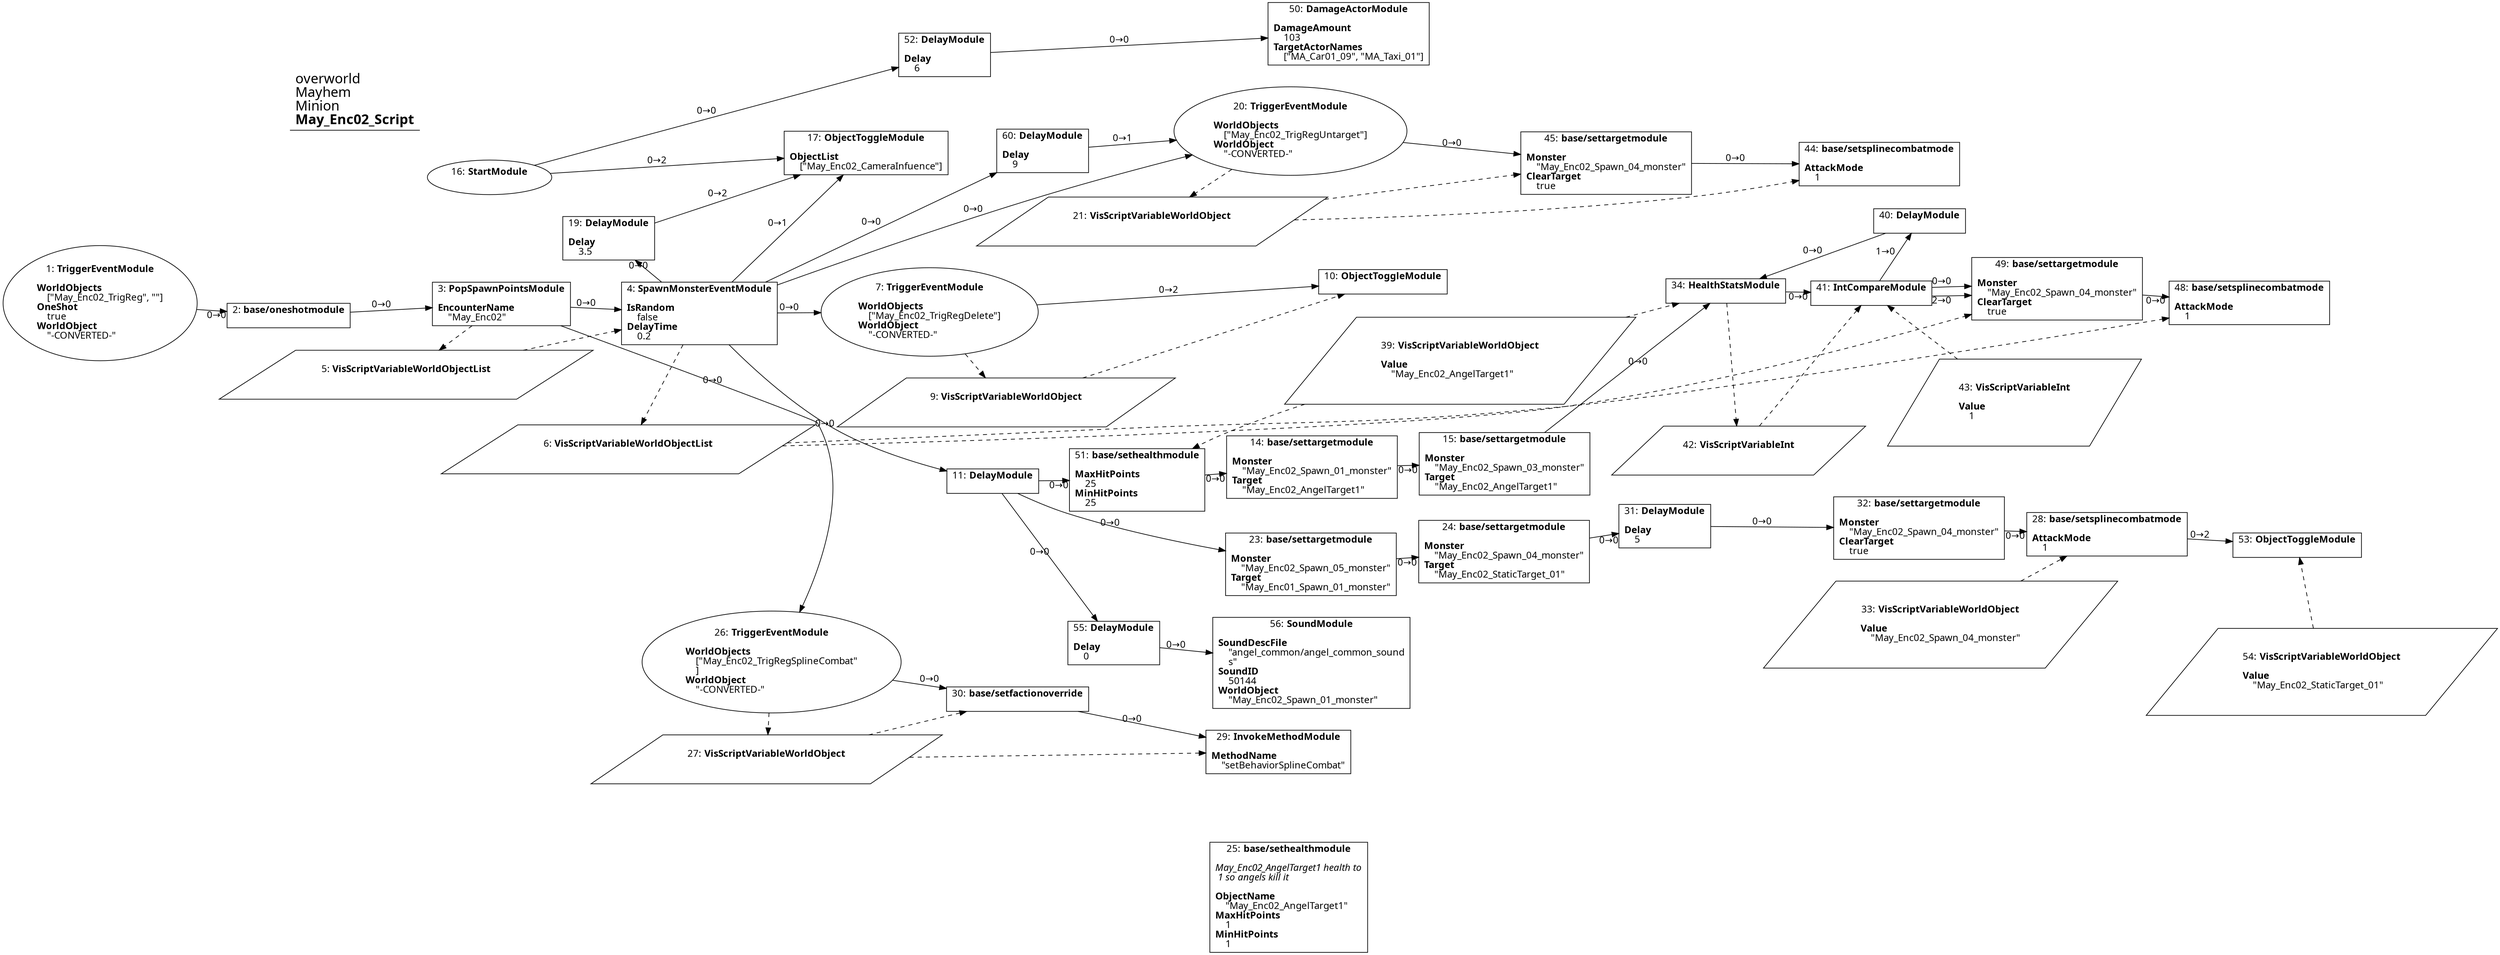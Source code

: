 digraph {
    layout = fdp;
    overlap = prism;
    sep = "+16";
    splines = spline;

    node [ shape = box ];

    graph [ fontname = "Segoe UI" ];
    node [ fontname = "Segoe UI" ];
    edge [ fontname = "Segoe UI" ];

    1 [ label = <1: <b>TriggerEventModule</b><br/><br/><b>WorldObjects</b><br align="left"/>    [&quot;May_Enc02_TrigReg&quot;, &quot;&quot;]<br align="left"/><b>OneShot</b><br align="left"/>    true<br align="left"/><b>WorldObject</b><br align="left"/>    &quot;-CONVERTED-&quot;<br align="left"/>> ];
    1 [ shape = oval ]
    1 [ pos = "0.126,-0.083000004!" ];
    1 -> 2 [ label = "0→0" ];

    2 [ label = <2: <b>base/oneshotmodule</b><br/><br/>> ];
    2 [ pos = "0.36100003,-0.083000004!" ];
    2 -> 3 [ label = "0→0" ];

    3 [ label = <3: <b>PopSpawnPointsModule</b><br/><br/><b>EncounterName</b><br align="left"/>    &quot;May_Enc02&quot;<br align="left"/>> ];
    3 [ pos = "0.521,-0.083000004!" ];
    3 -> 4 [ label = "0→0" ];
    3 -> 26 [ label = "0→0" ];
    3 -> 5 [ style = dashed ];

    4 [ label = <4: <b>SpawnMonsterEventModule</b><br/><br/><b>IsRandom</b><br align="left"/>    false<br align="left"/><b>DelayTime</b><br align="left"/>    0.2<br align="left"/>> ];
    4 [ pos = "0.777,-0.083000004!" ];
    4 -> 7 [ label = "0→0" ];
    4 -> 11 [ label = "0→0" ];
    4 -> 19 [ label = "0→0" ];
    4 -> 20 [ label = "0→0" ];
    4 -> 17 [ label = "0→1" ];
    4 -> 60 [ label = "0→0" ];
    5 -> 4 [ style = dashed ];
    4 -> 6 [ style = dashed ];

    5 [ label = <5: <b>VisScriptVariableWorldObjectList</b><br/><br/>> ];
    5 [ shape = parallelogram ]
    5 [ pos = "0.522,-0.22000001!" ];

    6 [ label = <6: <b>VisScriptVariableWorldObjectList</b><br/><br/>> ];
    6 [ shape = parallelogram ]
    6 [ pos = "0.78900003,-0.31!" ];

    7 [ label = <7: <b>TriggerEventModule</b><br/><br/><b>WorldObjects</b><br align="left"/>    [&quot;May_Enc02_TrigRegDelete&quot;]<br align="left"/><b>WorldObject</b><br align="left"/>    &quot;-CONVERTED-&quot;<br align="left"/>> ];
    7 [ shape = oval ]
    7 [ pos = "1.0530001,-0.083000004!" ];
    7 -> 10 [ label = "0→2" ];
    7 -> 9 [ style = dashed ];

    9 [ label = <9: <b>VisScriptVariableWorldObject</b><br/><br/>> ];
    9 [ shape = parallelogram ]
    9 [ pos = "1.067,-0.259!" ];

    10 [ label = <10: <b>ObjectToggleModule</b><br/><br/>> ];
    10 [ pos = "1.4080001,-0.079!" ];
    9 -> 10 [ style = dashed ];

    11 [ label = <11: <b>DelayModule</b><br/><br/>> ];
    11 [ pos = "0.97800004,-0.36600003!" ];
    11 -> 23 [ label = "0→0" ];
    11 -> 51 [ label = "0→0" ];
    11 -> 55 [ label = "0→0" ];

    14 [ label = <14: <b>base/settargetmodule</b><br/><br/><b>Monster</b><br align="left"/>    &quot;May_Enc02_Spawn_01_monster&quot;<br align="left"/><b>Target</b><br align="left"/>    &quot;May_Enc02_AngelTarget1&quot;<br align="left"/>> ];
    14 [ pos = "1.3690001,-0.36400002!" ];
    14 -> 15 [ label = "0→0" ];

    15 [ label = <15: <b>base/settargetmodule</b><br/><br/><b>Monster</b><br align="left"/>    &quot;May_Enc02_Spawn_03_monster&quot;<br align="left"/><b>Target</b><br align="left"/>    &quot;May_Enc02_AngelTarget1&quot;<br align="left"/>> ];
    15 [ pos = "1.6890001,-0.36!" ];
    15 -> 34 [ label = "0→0" ];

    16 [ label = <16: <b>StartModule</b><br/><br/>> ];
    16 [ shape = oval ]
    16 [ pos = "0.27600002,0.264!" ];
    16 -> 17 [ label = "0→2" ];
    16 -> 52 [ label = "0→0" ];

    17 [ label = <17: <b>ObjectToggleModule</b><br/><br/><b>ObjectList</b><br align="left"/>    [&quot;May_Enc02_CameraInfuence&quot;]<br align="left"/>> ];
    17 [ pos = "0.68700004,0.24000001!" ];

    19 [ label = <19: <b>DelayModule</b><br/><br/><b>Delay</b><br align="left"/>    3.5<br align="left"/>> ];
    19 [ pos = "0.46800002,0.17!" ];
    19 -> 17 [ label = "0→2" ];

    20 [ label = <20: <b>TriggerEventModule</b><br/><br/><b>WorldObjects</b><br align="left"/>    [&quot;May_Enc02_TrigRegUntarget&quot;]<br align="left"/><b>WorldObject</b><br align="left"/>    &quot;-CONVERTED-&quot;<br align="left"/>> ];
    20 [ shape = oval ]
    20 [ pos = "1.223,0.157!" ];
    20 -> 45 [ label = "0→0" ];
    20 -> 21 [ style = dashed ];

    21 [ label = <21: <b>VisScriptVariableWorldObject</b><br/><br/>> ];
    21 [ shape = parallelogram ]
    21 [ pos = "1.222,-0.020000001!" ];

    23 [ label = <23: <b>base/settargetmodule</b><br/><br/><b>Monster</b><br align="left"/>    &quot;May_Enc02_Spawn_05_monster&quot;<br align="left"/><b>Target</b><br align="left"/>    &quot;May_Enc01_Spawn_01_monster&quot;<br align="left"/>> ];
    23 [ pos = "1.368,-0.48100004!" ];
    23 -> 24 [ label = "0→0" ];

    24 [ label = <24: <b>base/settargetmodule</b><br/><br/><b>Monster</b><br align="left"/>    &quot;May_Enc02_Spawn_04_monster&quot;<br align="left"/><b>Target</b><br align="left"/>    &quot;May_Enc02_StaticTarget_01&quot;<br align="left"/>> ];
    24 [ pos = "1.6880001,-0.47800002!" ];
    24 -> 31 [ label = "0→0" ];

    25 [ label = <25: <b>base/sethealthmodule</b><br/><br/><i>May_Enc02_AngelTarget1 health to<br align="left"/> 1 so angels kill it<br align="left"/></i><br align="left"/><b>ObjectName</b><br align="left"/>    &quot;May_Enc02_AngelTarget1&quot;<br align="left"/><b>MaxHitPoints</b><br align="left"/>    1<br align="left"/><b>MinHitPoints</b><br align="left"/>    1<br align="left"/>> ];
    25 [ pos = "1.3180001,-1.171!" ];

    26 [ label = <26: <b>TriggerEventModule</b><br/><br/><b>WorldObjects</b><br align="left"/>    [&quot;May_Enc02_TrigRegSplineCombat&quot;<br align="left"/>    ]<br align="left"/><b>WorldObject</b><br align="left"/>    &quot;-CONVERTED-&quot;<br align="left"/>> ];
    26 [ shape = oval ]
    26 [ pos = "0.80100006,-0.81100005!" ];
    26 -> 30 [ label = "0→0" ];
    26 -> 27 [ style = dashed ];

    27 [ label = <27: <b>VisScriptVariableWorldObject</b><br/><br/>> ];
    27 [ shape = parallelogram ]
    27 [ pos = "0.80300003,-0.98700005!" ];

    28 [ label = <28: <b>base/setsplinecombatmode</b><br/><br/><b>AttackMode</b><br align="left"/>    1<br align="left"/>> ];
    28 [ pos = "2.3620002,-0.47700003!" ];
    28 -> 53 [ label = "0→2" ];
    33 -> 28 [ style = dashed ];

    29 [ label = <29: <b>InvokeMethodModule</b><br/><br/><b>MethodName</b><br align="left"/>    &quot;setBehaviorSplineCombat&quot;<br align="left"/>> ];
    29 [ pos = "1.296,-0.81100005!" ];
    27 -> 29 [ style = dashed ];

    30 [ label = <30: <b>base/setfactionoverride</b><br/><br/>> ];
    30 [ pos = "1.054,-0.81200004!" ];
    30 -> 29 [ label = "0→0" ];
    27 -> 30 [ style = dashed ];

    31 [ label = <31: <b>DelayModule</b><br/><br/><b>Delay</b><br align="left"/>    5<br align="left"/>> ];
    31 [ pos = "1.9290001,-0.476!" ];
    31 -> 32 [ label = "0→0" ];

    32 [ label = <32: <b>base/settargetmodule</b><br/><br/><b>Monster</b><br align="left"/>    &quot;May_Enc02_Spawn_04_monster&quot;<br align="left"/><b>ClearTarget</b><br align="left"/>    true<br align="left"/>> ];
    32 [ pos = "2.1160002,-0.47700003!" ];
    32 -> 28 [ label = "0→0" ];

    33 [ label = <33: <b>VisScriptVariableWorldObject</b><br/><br/><b>Value</b><br align="left"/>    &quot;May_Enc02_Spawn_04_monster&quot;<br align="left"/>> ];
    33 [ shape = parallelogram ]
    33 [ pos = "2.158,-0.60700005!" ];

    34 [ label = <34: <b>HealthStatsModule</b><br/><br/>> ];
    34 [ pos = "1.8670001,-0.15100001!" ];
    34 -> 41 [ label = "0→0" ];
    39 -> 34 [ style = dashed ];
    34 -> 42 [ style = dashed ];

    39 [ label = <39: <b>VisScriptVariableWorldObject</b><br/><br/><b>Value</b><br align="left"/>    &quot;May_Enc02_AngelTarget1&quot;<br align="left"/>> ];
    39 [ shape = parallelogram ]
    39 [ pos = "1.628,-0.23500001!" ];

    40 [ label = <40: <b>DelayModule</b><br/><br/>> ];
    40 [ pos = "1.9670001,0.043!" ];
    40 -> 34 [ label = "0→0" ];

    41 [ label = <41: <b>IntCompareModule</b><br/><br/>> ];
    41 [ pos = "2.098,-0.15400001!" ];
    41 -> 40 [ label = "1→0" ];
    41 -> 49 [ label = "0→0" ];
    41 -> 49 [ label = "2→0" ];
    42 -> 41 [ style = dashed ];
    43 -> 41 [ style = dashed ];

    42 [ label = <42: <b>VisScriptVariableInt</b><br/><br/>> ];
    42 [ shape = parallelogram ]
    42 [ pos = "1.9330001,-0.35200003!" ];

    43 [ label = <43: <b>VisScriptVariableInt</b><br/><br/><b>Value</b><br align="left"/>    1<br align="left"/>> ];
    43 [ shape = parallelogram ]
    43 [ pos = "2.0960002,-0.35000002!" ];

    44 [ label = <44: <b>base/setsplinecombatmode</b><br/><br/><b>AttackMode</b><br align="left"/>    1<br align="left"/>> ];
    44 [ pos = "1.7820001,0.165!" ];
    21 -> 44 [ style = dashed ];

    45 [ label = <45: <b>base/settargetmodule</b><br/><br/><b>Monster</b><br align="left"/>    &quot;May_Enc02_Spawn_04_monster&quot;<br align="left"/><b>ClearTarget</b><br align="left"/>    true<br align="left"/>> ];
    45 [ pos = "1.536,0.165!" ];
    45 -> 44 [ label = "0→0" ];
    21 -> 45 [ style = dashed ];

    48 [ label = <48: <b>base/setsplinecombatmode</b><br/><br/><b>AttackMode</b><br align="left"/>    1<br align="left"/>> ];
    48 [ pos = "2.581,-0.165!" ];
    6 -> 48 [ style = dashed ];

    49 [ label = <49: <b>base/settargetmodule</b><br/><br/><b>Monster</b><br align="left"/>    &quot;May_Enc02_Spawn_04_monster&quot;<br align="left"/><b>ClearTarget</b><br align="left"/>    true<br align="left"/>> ];
    49 [ pos = "2.335,-0.165!" ];
    49 -> 48 [ label = "0→0" ];
    6 -> 49 [ style = dashed ];

    50 [ label = <50: <b>DamageActorModule</b><br/><br/><b>DamageAmount</b><br align="left"/>    103<br align="left"/><b>TargetActorNames</b><br align="left"/>    [&quot;MA_Car01_09&quot;, &quot;MA_Taxi_01&quot;]<br align="left"/>> ];
    50 [ pos = "1.2800001,0.379!" ];

    51 [ label = <51: <b>base/sethealthmodule</b><br/><br/><b>MaxHitPoints</b><br align="left"/>    25<br align="left"/><b>MinHitPoints</b><br align="left"/>    25<br align="left"/>> ];
    51 [ pos = "1.1470001,-0.363!" ];
    51 -> 14 [ label = "0→0" ];
    39 -> 51 [ style = dashed ];

    52 [ label = <52: <b>DelayModule</b><br/><br/><b>Delay</b><br align="left"/>    6<br align="left"/>> ];
    52 [ pos = "0.78400004,0.47800002!" ];
    52 -> 50 [ label = "0→0" ];

    53 [ label = <53: <b>ObjectToggleModule</b><br/><br/>> ];
    53 [ pos = "2.703,-0.46300003!" ];
    54 -> 53 [ style = dashed ];

    54 [ label = <54: <b>VisScriptVariableWorldObject</b><br/><br/><b>Value</b><br align="left"/>    &quot;May_Enc02_StaticTarget_01&quot;<br align="left"/>> ];
    54 [ shape = parallelogram ]
    54 [ pos = "2.5070002,-0.66800004!" ];

    55 [ label = <55: <b>DelayModule</b><br/><br/><b>Delay</b><br align="left"/>    0<br align="left"/>> ];
    55 [ pos = "1.1850001,-0.59800005!" ];
    55 -> 56 [ label = "0→0" ];

    56 [ label = <56: <b>SoundModule</b><br/><br/><b>SoundDescFile</b><br align="left"/>    &quot;angel_common/angel_common_sound<br align="left"/>    s&quot;<br align="left"/><b>SoundID</b><br align="left"/>    50144<br align="left"/><b>WorldObject</b><br align="left"/>    &quot;May_Enc02_Spawn_01_monster&quot;<br align="left"/>> ];
    56 [ pos = "1.3540001,-0.59800005!" ];

    60 [ label = <60: <b>DelayModule</b><br/><br/><b>Delay</b><br align="left"/>    9<br align="left"/>> ];
    60 [ pos = "1.041,0.133!" ];
    60 -> 20 [ label = "0→1" ];

    title [ pos = "0.125,0.47900003!" ];
    title [ shape = underline ];
    title [ label = <<font point-size="20">overworld<br align="left"/>Mayhem<br align="left"/>Minion<br align="left"/><b>May_Enc02_Script</b><br align="left"/></font>> ];
}
